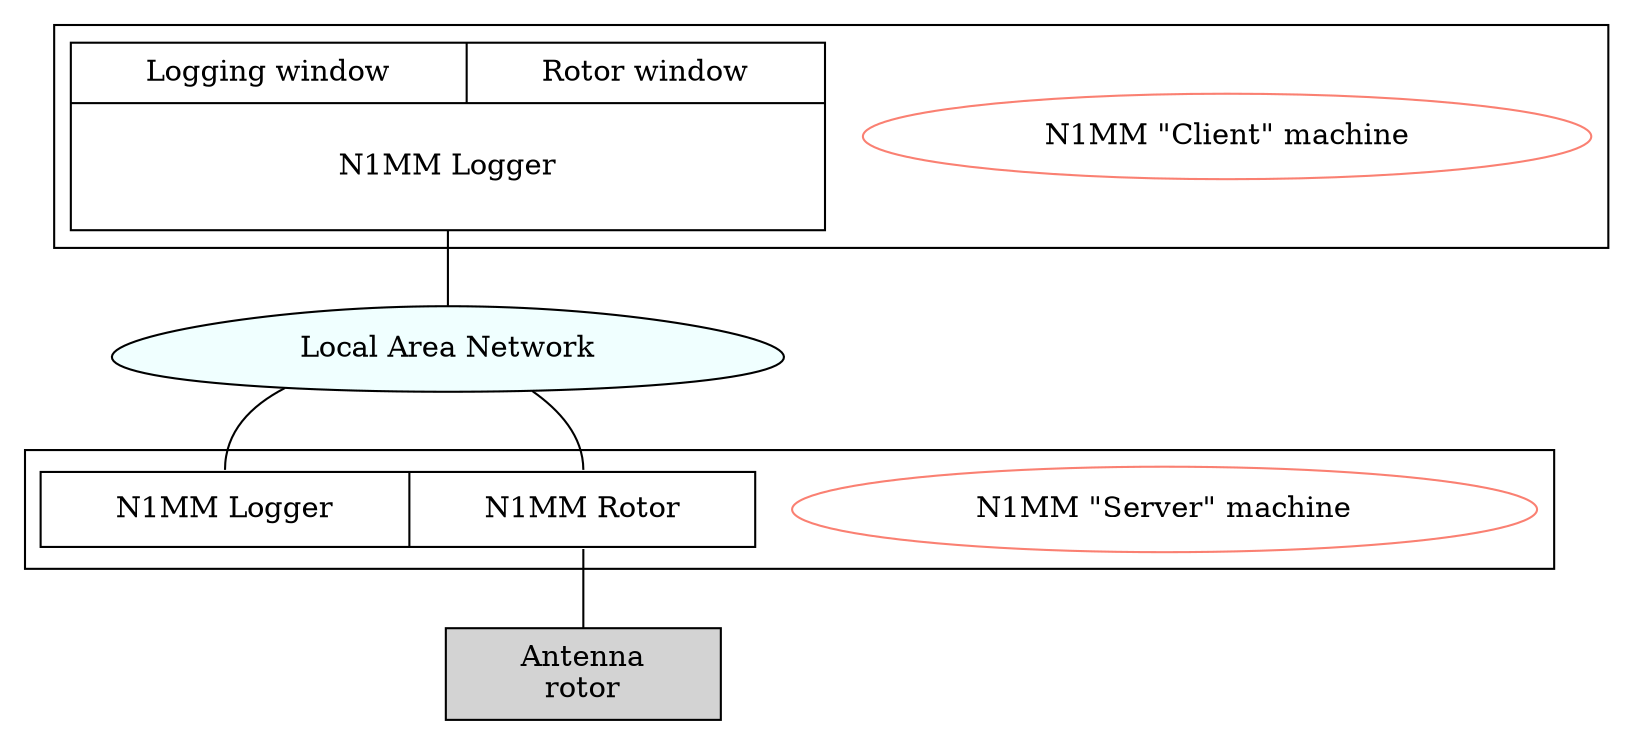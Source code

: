 digraph Arch {
node [shape = rect, margin = "0.5,0.1"]
edge [arrowhead = none]

Network [label="Local Area Network", shape = egg, style = filled, fillcolor = azure]

subgraph cluster0 {
cl [label = "N1MM \"Client\" machine", shape = ellipse, color = salmon]
client [shape = record,  label = "{{ Logging window | Rotor window} | { <log> \nN1MM Logger\n\n} }"]
}

subgraph cluster1 {
sr [label = "N1MM \"Server\" machine", shape = ellipse, color = salmon]
server [shape=record, label = "{{<serverLog> N1MM Logger | <rotorControl> N1MM Rotor}}"]
}

Rotor [label = "Antenna\nrotor", shape = record, style = filled]


client -> Network
Network -> server:serverLog
Network -> server:rotorControl

server:rotorControl -> Rotor
}
